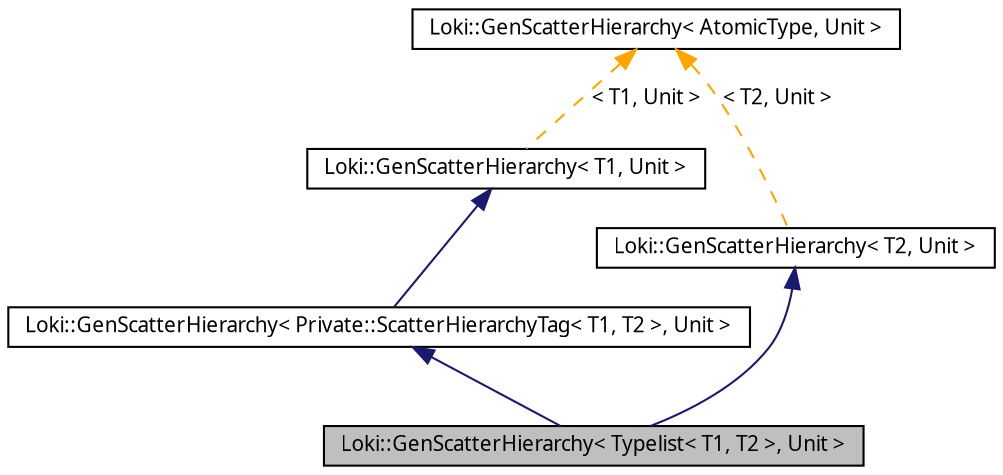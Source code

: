digraph G
{
  bgcolor="transparent";
  edge [fontname="FreeSans.ttf",fontsize=10,labelfontname="FreeSans.ttf",labelfontsize=10];
  node [fontname="FreeSans.ttf",fontsize=10,shape=record];
  Node1 [label="Loki::GenScatterHierarchy\< Typelist\< T1, T2 \>, Unit \>",height=0.2,width=0.4,color="black", fillcolor="grey75", style="filled" fontcolor="black"];
  Node2 -> Node1 [dir=back,color="midnightblue",fontsize=10,style="solid",fontname="FreeSans.ttf"];
  Node2 [label="Loki::GenScatterHierarchy\< Private::ScatterHierarchyTag\< T1, T2 \>, Unit \>",height=0.2,width=0.4,color="black",URL="$a00201.html"];
  Node3 -> Node2 [dir=back,color="midnightblue",fontsize=10,style="solid",fontname="FreeSans.ttf"];
  Node3 [label="Loki::GenScatterHierarchy\< T1, Unit \>",height=0.2,width=0.4,color="black",URL="$a00199.html"];
  Node4 -> Node3 [dir=back,color="orange",fontsize=10,style="dashed",label="\< T1, Unit \>",fontname="FreeSans.ttf"];
  Node4 [label="Loki::GenScatterHierarchy\< AtomicType, Unit \>",height=0.2,width=0.4,color="black",URL="$a00199.html"];
  Node5 -> Node1 [dir=back,color="midnightblue",fontsize=10,style="solid",fontname="FreeSans.ttf"];
  Node5 [label="Loki::GenScatterHierarchy\< T2, Unit \>",height=0.2,width=0.4,color="black",URL="$a00199.html"];
  Node4 -> Node5 [dir=back,color="orange",fontsize=10,style="dashed",label="\< T2, Unit \>",fontname="FreeSans.ttf"];
}
